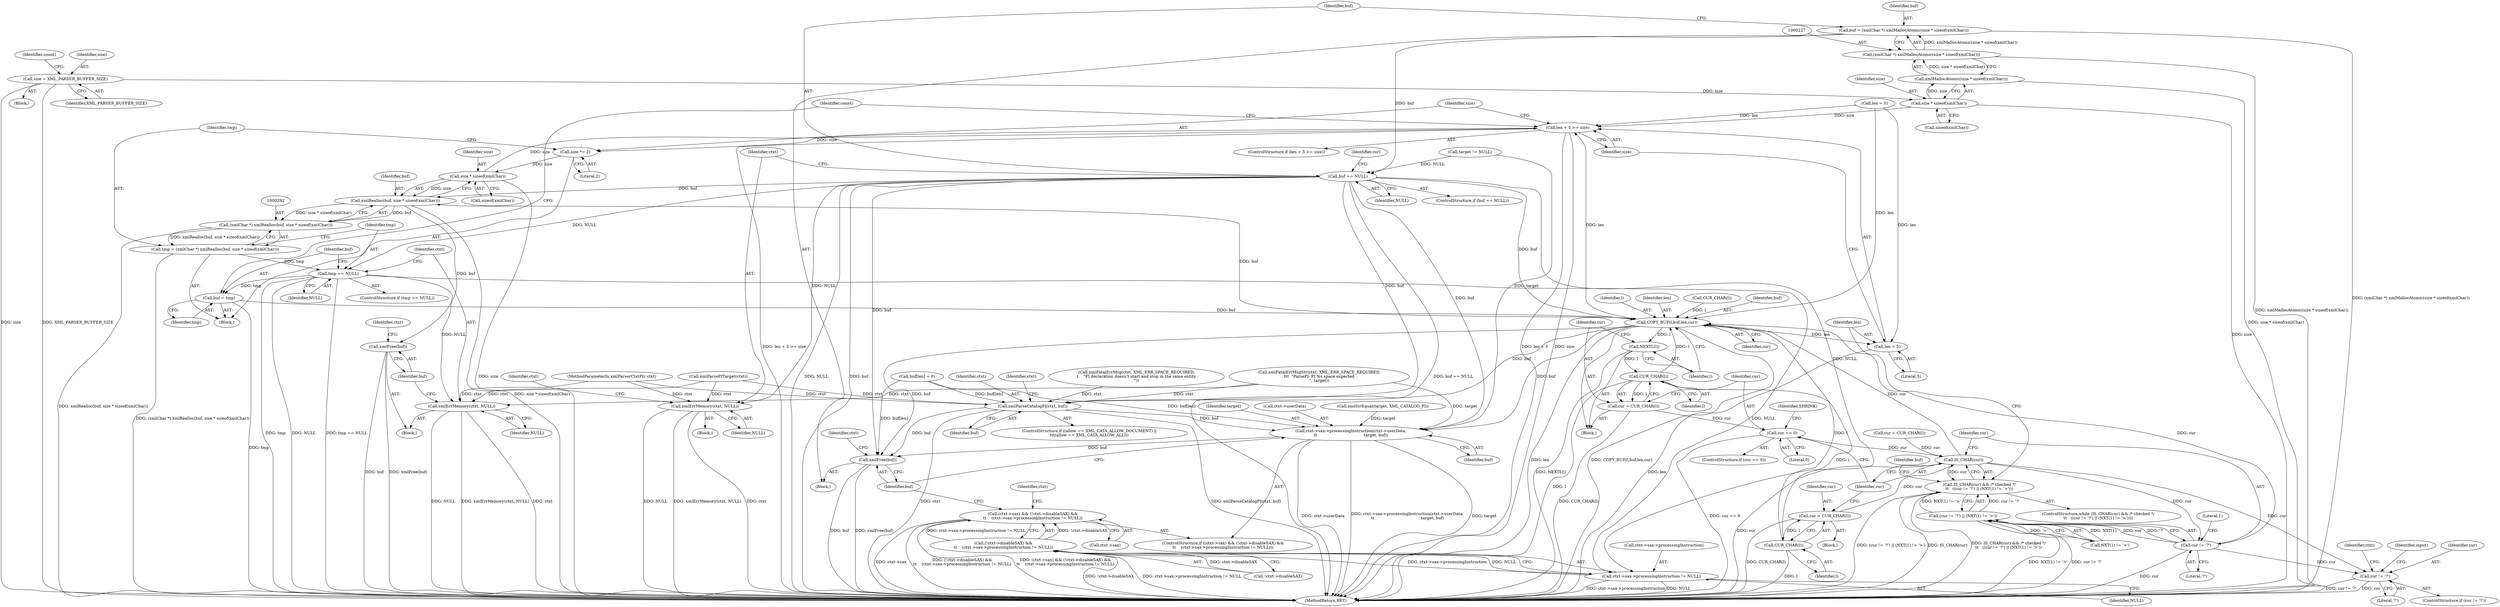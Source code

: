 digraph "0_Chrome_44a637b47793512bfb1d2589d43b8dc492a97629_0@integer" {
"1000224" [label="(Call,buf = (xmlChar *) xmlMallocAtomic(size * sizeof(xmlChar)))"];
"1000226" [label="(Call,(xmlChar *) xmlMallocAtomic(size * sizeof(xmlChar)))"];
"1000228" [label="(Call,xmlMallocAtomic(size * sizeof(xmlChar)))"];
"1000229" [label="(Call,size * sizeof(xmlChar))"];
"1000117" [label="(Call,size = XML_PARSER_BUFFER_SIZE)"];
"1000234" [label="(Call,buf == NULL)"];
"1000238" [label="(Call,xmlErrMemory(ctxt, NULL))"];
"1000293" [label="(Call,xmlRealloc(buf, size * sizeof(xmlChar)))"];
"1000291" [label="(Call,(xmlChar *) xmlRealloc(buf, size * sizeof(xmlChar)))"];
"1000289" [label="(Call,tmp = (xmlChar *) xmlRealloc(buf, size * sizeof(xmlChar)))"];
"1000300" [label="(Call,tmp == NULL)"];
"1000304" [label="(Call,xmlErrMemory(ctxt, NULL))"];
"1000315" [label="(Call,buf = tmp)"];
"1000329" [label="(Call,COPY_BUF(l,buf,len,cur))"];
"1000279" [label="(Call,len + 5 >= size)"];
"1000286" [label="(Call,size *= 2)"];
"1000295" [label="(Call,size * sizeof(xmlChar))"];
"1000280" [label="(Call,len + 5)"];
"1000334" [label="(Call,NEXTL(l))"];
"1000338" [label="(Call,CUR_CHAR(l))"];
"1000336" [label="(Call,cur = CUR_CHAR(l))"];
"1000341" [label="(Call,cur == 0)"];
"1000267" [label="(Call,IS_CHAR(cur))"];
"1000266" [label="(Call,IS_CHAR(cur) && /* checked */\n\t\t   ((cur != '?') || (NXT(1) != '>')))"];
"1000270" [label="(Call,cur != '?')"];
"1000269" [label="(Call,(cur != '?') || (NXT(1) != '>'))"];
"1000357" [label="(Call,cur != '?')"];
"1000349" [label="(Call,CUR_CHAR(l))"];
"1000347" [label="(Call,cur = CUR_CHAR(l))"];
"1000406" [label="(Call,xmlParseCatalogPI(ctxt, buf))"];
"1000426" [label="(Call,ctxt->sax->processingInstruction(ctxt->userData,\n\t\t                                     target, buf))"];
"1000432" [label="(Call,xmlFree(buf))"];
"1000419" [label="(Call,ctxt->sax->processingInstruction != NULL)"];
"1000414" [label="(Call,(!ctxt->disableSAX) &&\n\t\t    (ctxt->sax->processingInstruction != NULL))"];
"1000410" [label="(Call,(ctxt->sax) && (!ctxt->disableSAX) &&\n\t\t    (ctxt->sax->processingInstruction != NULL))"];
"1000307" [label="(Call,xmlFree(buf))"];
"1000265" [label="(ControlStructure,while (IS_CHAR(cur) && /* checked */\n\t\t   ((cur != '?') || (NXT(1) != '>'))))"];
"1000117" [label="(Call,size = XML_PARSER_BUFFER_SIZE)"];
"1000308" [label="(Identifier,buf)"];
"1000235" [label="(Identifier,buf)"];
"1000243" [label="(Identifier,ctxt)"];
"1000340" [label="(ControlStructure,if (cur == 0))"];
"1000288" [label="(Literal,2)"];
"1000375" [label="(Call,xmlFatalErrMsg(ctxt, XML_ERR_SPACE_REQUIRED,\n\t    \"PI declaration doesn't start and stop in the same entity\n\"))"];
"1000295" [label="(Call,size * sizeof(xmlChar))"];
"1000286" [label="(Call,size *= 2)"];
"1000451" [label="(MethodReturn,RET)"];
"1000293" [label="(Call,xmlRealloc(buf, size * sizeof(xmlChar)))"];
"1000362" [label="(Identifier,ctxt)"];
"1000230" [label="(Identifier,size)"];
"1000304" [label="(Call,xmlErrMemory(ctxt, NULL))"];
"1000345" [label="(Identifier,SHRINK)"];
"1000336" [label="(Call,cur = CUR_CHAR(l))"];
"1000415" [label="(Call,!ctxt->disableSAX)"];
"1000271" [label="(Identifier,cur)"];
"1000330" [label="(Identifier,l)"];
"1000162" [label="(Call,target != NULL)"];
"1000290" [label="(Identifier,tmp)"];
"1000433" [label="(Identifier,buf)"];
"1000226" [label="(Call,(xmlChar *) xmlMallocAtomic(size * sizeof(xmlChar)))"];
"1000307" [label="(Call,xmlFree(buf))"];
"1000277" [label="(Block,)"];
"1000302" [label="(Identifier,NULL)"];
"1000359" [label="(Literal,'?')"];
"1000297" [label="(Call,sizeof(xmlChar))"];
"1000356" [label="(ControlStructure,if (cur != '?'))"];
"1000266" [label="(Call,IS_CHAR(cur) && /* checked */\n\t\t   ((cur != '?') || (NXT(1) != '>')))"];
"1000275" [label="(Literal,1)"];
"1000236" [label="(Identifier,NULL)"];
"1000311" [label="(Identifier,ctxt)"];
"1000118" [label="(Identifier,size)"];
"1000319" [label="(Identifier,count)"];
"1000255" [label="(Call,xmlFatalErrMsgStr(ctxt, XML_ERR_SPACE_REQUIRED,\n\t\t\t  \"ParsePI: PI %s space expected\n\", target))"];
"1000432" [label="(Call,xmlFree(buf))"];
"1000428" [label="(Identifier,ctxt)"];
"1000370" [label="(Identifier,input)"];
"1000159" [label="(Call,xmlParsePITarget(ctxt))"];
"1000349" [label="(Call,CUR_CHAR(l))"];
"1000165" [label="(Block,)"];
"1000238" [label="(Call,xmlErrMemory(ctxt, NULL))"];
"1000224" [label="(Call,buf = (xmlChar *) xmlMallocAtomic(size * sizeof(xmlChar)))"];
"1000231" [label="(Call,sizeof(xmlChar))"];
"1000353" [label="(Identifier,buf)"];
"1000344" [label="(Block,)"];
"1000280" [label="(Call,len + 5)"];
"1000234" [label="(Call,buf == NULL)"];
"1000329" [label="(Call,COPY_BUF(l,buf,len,cur))"];
"1000357" [label="(Call,cur != '?')"];
"1000351" [label="(Call,buf[len] = 0)"];
"1000430" [label="(Identifier,target)"];
"1000126" [label="(Identifier,count)"];
"1000268" [label="(Identifier,cur)"];
"1000443" [label="(Identifier,ctxt)"];
"1000279" [label="(Call,len + 5 >= size)"];
"1000106" [label="(MethodParameterIn,xmlParserCtxtPtr ctxt)"];
"1000315" [label="(Call,buf = tmp)"];
"1000299" [label="(ControlStructure,if (tmp == NULL))"];
"1000237" [label="(Block,)"];
"1000332" [label="(Identifier,len)"];
"1000425" [label="(Identifier,NULL)"];
"1000270" [label="(Call,cur != '?')"];
"1000426" [label="(Call,ctxt->sax->processingInstruction(ctxt->userData,\n\t\t                                     target, buf))"];
"1000240" [label="(Identifier,NULL)"];
"1000113" [label="(Call,len = 0)"];
"1000431" [label="(Identifier,buf)"];
"1000300" [label="(Call,tmp == NULL)"];
"1000407" [label="(Identifier,ctxt)"];
"1000411" [label="(Call,ctxt->sax)"];
"1000408" [label="(Identifier,buf)"];
"1000342" [label="(Identifier,cur)"];
"1000419" [label="(Call,ctxt->sax->processingInstruction != NULL)"];
"1000406" [label="(Call,xmlParseCatalogPI(ctxt, buf))"];
"1000263" [label="(Call,CUR_CHAR(l))"];
"1000272" [label="(Literal,'?')"];
"1000294" [label="(Identifier,buf)"];
"1000335" [label="(Identifier,l)"];
"1000239" [label="(Identifier,ctxt)"];
"1000348" [label="(Identifier,cur)"];
"1000334" [label="(Call,NEXTL(l))"];
"1000317" [label="(Identifier,tmp)"];
"1000107" [label="(Block,)"];
"1000233" [label="(ControlStructure,if (buf == NULL))"];
"1000296" [label="(Identifier,size)"];
"1000316" [label="(Identifier,buf)"];
"1000248" [label="(Identifier,cur)"];
"1000338" [label="(Call,CUR_CHAR(l))"];
"1000305" [label="(Identifier,ctxt)"];
"1000420" [label="(Call,ctxt->sax->processingInstruction)"];
"1000343" [label="(Literal,0)"];
"1000283" [label="(Identifier,size)"];
"1000410" [label="(Call,(ctxt->sax) && (!ctxt->disableSAX) &&\n\t\t    (ctxt->sax->processingInstruction != NULL))"];
"1000267" [label="(Call,IS_CHAR(cur))"];
"1000291" [label="(Call,(xmlChar *) xmlRealloc(buf, size * sizeof(xmlChar)))"];
"1000303" [label="(Block,)"];
"1000278" [label="(ControlStructure,if (len + 5 >= size))"];
"1000347" [label="(Call,cur = CUR_CHAR(l))"];
"1000333" [label="(Identifier,cur)"];
"1000225" [label="(Identifier,buf)"];
"1000119" [label="(Identifier,XML_PARSER_BUFFER_SIZE)"];
"1000284" [label="(Block,)"];
"1000427" [label="(Call,ctxt->userData)"];
"1000398" [label="(ControlStructure,if ((allow == XML_CATA_ALLOW_DOCUMENT) ||\n\t\t\t(allow == XML_CATA_ALLOW_ALL)))"];
"1000301" [label="(Identifier,tmp)"];
"1000281" [label="(Identifier,len)"];
"1000390" [label="(Call,xmlStrEqual(target, XML_CATALOG_PI))"];
"1000306" [label="(Identifier,NULL)"];
"1000269" [label="(Call,(cur != '?') || (NXT(1) != '>'))"];
"1000282" [label="(Literal,5)"];
"1000287" [label="(Identifier,size)"];
"1000339" [label="(Identifier,l)"];
"1000350" [label="(Identifier,l)"];
"1000228" [label="(Call,xmlMallocAtomic(size * sizeof(xmlChar)))"];
"1000273" [label="(Call,NXT(1) != '>')"];
"1000289" [label="(Call,tmp = (xmlChar *) xmlRealloc(buf, size * sizeof(xmlChar)))"];
"1000358" [label="(Identifier,cur)"];
"1000337" [label="(Identifier,cur)"];
"1000414" [label="(Call,(!ctxt->disableSAX) &&\n\t\t    (ctxt->sax->processingInstruction != NULL))"];
"1000261" [label="(Call,cur = CUR_CHAR(l))"];
"1000341" [label="(Call,cur == 0)"];
"1000331" [label="(Identifier,buf)"];
"1000412" [label="(Identifier,ctxt)"];
"1000409" [label="(ControlStructure,if ((ctxt->sax) && (!ctxt->disableSAX) &&\n\t\t    (ctxt->sax->processingInstruction != NULL)))"];
"1000229" [label="(Call,size * sizeof(xmlChar))"];
"1000224" -> "1000165"  [label="AST: "];
"1000224" -> "1000226"  [label="CFG: "];
"1000225" -> "1000224"  [label="AST: "];
"1000226" -> "1000224"  [label="AST: "];
"1000235" -> "1000224"  [label="CFG: "];
"1000224" -> "1000451"  [label="DDG: (xmlChar *) xmlMallocAtomic(size * sizeof(xmlChar))"];
"1000226" -> "1000224"  [label="DDG: xmlMallocAtomic(size * sizeof(xmlChar))"];
"1000224" -> "1000234"  [label="DDG: buf"];
"1000226" -> "1000228"  [label="CFG: "];
"1000227" -> "1000226"  [label="AST: "];
"1000228" -> "1000226"  [label="AST: "];
"1000226" -> "1000451"  [label="DDG: xmlMallocAtomic(size * sizeof(xmlChar))"];
"1000228" -> "1000226"  [label="DDG: size * sizeof(xmlChar)"];
"1000228" -> "1000229"  [label="CFG: "];
"1000229" -> "1000228"  [label="AST: "];
"1000228" -> "1000451"  [label="DDG: size * sizeof(xmlChar)"];
"1000229" -> "1000228"  [label="DDG: size"];
"1000229" -> "1000231"  [label="CFG: "];
"1000230" -> "1000229"  [label="AST: "];
"1000231" -> "1000229"  [label="AST: "];
"1000229" -> "1000451"  [label="DDG: size"];
"1000117" -> "1000229"  [label="DDG: size"];
"1000229" -> "1000279"  [label="DDG: size"];
"1000117" -> "1000107"  [label="AST: "];
"1000117" -> "1000119"  [label="CFG: "];
"1000118" -> "1000117"  [label="AST: "];
"1000119" -> "1000117"  [label="AST: "];
"1000126" -> "1000117"  [label="CFG: "];
"1000117" -> "1000451"  [label="DDG: size"];
"1000117" -> "1000451"  [label="DDG: XML_PARSER_BUFFER_SIZE"];
"1000234" -> "1000233"  [label="AST: "];
"1000234" -> "1000236"  [label="CFG: "];
"1000235" -> "1000234"  [label="AST: "];
"1000236" -> "1000234"  [label="AST: "];
"1000239" -> "1000234"  [label="CFG: "];
"1000248" -> "1000234"  [label="CFG: "];
"1000234" -> "1000451"  [label="DDG: NULL"];
"1000234" -> "1000451"  [label="DDG: buf"];
"1000234" -> "1000451"  [label="DDG: buf == NULL"];
"1000162" -> "1000234"  [label="DDG: NULL"];
"1000234" -> "1000238"  [label="DDG: NULL"];
"1000234" -> "1000293"  [label="DDG: buf"];
"1000234" -> "1000300"  [label="DDG: NULL"];
"1000234" -> "1000329"  [label="DDG: buf"];
"1000234" -> "1000406"  [label="DDG: buf"];
"1000234" -> "1000419"  [label="DDG: NULL"];
"1000234" -> "1000426"  [label="DDG: buf"];
"1000234" -> "1000432"  [label="DDG: buf"];
"1000238" -> "1000237"  [label="AST: "];
"1000238" -> "1000240"  [label="CFG: "];
"1000239" -> "1000238"  [label="AST: "];
"1000240" -> "1000238"  [label="AST: "];
"1000243" -> "1000238"  [label="CFG: "];
"1000238" -> "1000451"  [label="DDG: ctxt"];
"1000238" -> "1000451"  [label="DDG: NULL"];
"1000238" -> "1000451"  [label="DDG: xmlErrMemory(ctxt, NULL)"];
"1000159" -> "1000238"  [label="DDG: ctxt"];
"1000106" -> "1000238"  [label="DDG: ctxt"];
"1000293" -> "1000291"  [label="AST: "];
"1000293" -> "1000295"  [label="CFG: "];
"1000294" -> "1000293"  [label="AST: "];
"1000295" -> "1000293"  [label="AST: "];
"1000291" -> "1000293"  [label="CFG: "];
"1000293" -> "1000451"  [label="DDG: size * sizeof(xmlChar)"];
"1000293" -> "1000291"  [label="DDG: buf"];
"1000293" -> "1000291"  [label="DDG: size * sizeof(xmlChar)"];
"1000329" -> "1000293"  [label="DDG: buf"];
"1000295" -> "1000293"  [label="DDG: size"];
"1000293" -> "1000307"  [label="DDG: buf"];
"1000291" -> "1000289"  [label="AST: "];
"1000292" -> "1000291"  [label="AST: "];
"1000289" -> "1000291"  [label="CFG: "];
"1000291" -> "1000451"  [label="DDG: xmlRealloc(buf, size * sizeof(xmlChar))"];
"1000291" -> "1000289"  [label="DDG: xmlRealloc(buf, size * sizeof(xmlChar))"];
"1000289" -> "1000284"  [label="AST: "];
"1000290" -> "1000289"  [label="AST: "];
"1000301" -> "1000289"  [label="CFG: "];
"1000289" -> "1000451"  [label="DDG: (xmlChar *) xmlRealloc(buf, size * sizeof(xmlChar))"];
"1000289" -> "1000300"  [label="DDG: tmp"];
"1000300" -> "1000299"  [label="AST: "];
"1000300" -> "1000302"  [label="CFG: "];
"1000301" -> "1000300"  [label="AST: "];
"1000302" -> "1000300"  [label="AST: "];
"1000305" -> "1000300"  [label="CFG: "];
"1000316" -> "1000300"  [label="CFG: "];
"1000300" -> "1000451"  [label="DDG: tmp"];
"1000300" -> "1000451"  [label="DDG: NULL"];
"1000300" -> "1000451"  [label="DDG: tmp == NULL"];
"1000300" -> "1000304"  [label="DDG: NULL"];
"1000300" -> "1000315"  [label="DDG: tmp"];
"1000300" -> "1000419"  [label="DDG: NULL"];
"1000304" -> "1000303"  [label="AST: "];
"1000304" -> "1000306"  [label="CFG: "];
"1000305" -> "1000304"  [label="AST: "];
"1000306" -> "1000304"  [label="AST: "];
"1000308" -> "1000304"  [label="CFG: "];
"1000304" -> "1000451"  [label="DDG: xmlErrMemory(ctxt, NULL)"];
"1000304" -> "1000451"  [label="DDG: ctxt"];
"1000304" -> "1000451"  [label="DDG: NULL"];
"1000159" -> "1000304"  [label="DDG: ctxt"];
"1000255" -> "1000304"  [label="DDG: ctxt"];
"1000106" -> "1000304"  [label="DDG: ctxt"];
"1000315" -> "1000284"  [label="AST: "];
"1000315" -> "1000317"  [label="CFG: "];
"1000316" -> "1000315"  [label="AST: "];
"1000317" -> "1000315"  [label="AST: "];
"1000319" -> "1000315"  [label="CFG: "];
"1000315" -> "1000451"  [label="DDG: tmp"];
"1000315" -> "1000329"  [label="DDG: buf"];
"1000329" -> "1000277"  [label="AST: "];
"1000329" -> "1000333"  [label="CFG: "];
"1000330" -> "1000329"  [label="AST: "];
"1000331" -> "1000329"  [label="AST: "];
"1000332" -> "1000329"  [label="AST: "];
"1000333" -> "1000329"  [label="AST: "];
"1000335" -> "1000329"  [label="CFG: "];
"1000329" -> "1000451"  [label="DDG: len"];
"1000329" -> "1000451"  [label="DDG: COPY_BUF(l,buf,len,cur)"];
"1000329" -> "1000279"  [label="DDG: len"];
"1000329" -> "1000280"  [label="DDG: len"];
"1000338" -> "1000329"  [label="DDG: l"];
"1000263" -> "1000329"  [label="DDG: l"];
"1000349" -> "1000329"  [label="DDG: l"];
"1000113" -> "1000329"  [label="DDG: len"];
"1000267" -> "1000329"  [label="DDG: cur"];
"1000270" -> "1000329"  [label="DDG: cur"];
"1000329" -> "1000334"  [label="DDG: l"];
"1000329" -> "1000406"  [label="DDG: buf"];
"1000329" -> "1000426"  [label="DDG: buf"];
"1000329" -> "1000432"  [label="DDG: buf"];
"1000279" -> "1000278"  [label="AST: "];
"1000279" -> "1000283"  [label="CFG: "];
"1000280" -> "1000279"  [label="AST: "];
"1000283" -> "1000279"  [label="AST: "];
"1000287" -> "1000279"  [label="CFG: "];
"1000319" -> "1000279"  [label="CFG: "];
"1000279" -> "1000451"  [label="DDG: len + 5"];
"1000279" -> "1000451"  [label="DDG: size"];
"1000279" -> "1000451"  [label="DDG: len + 5 >= size"];
"1000113" -> "1000279"  [label="DDG: len"];
"1000295" -> "1000279"  [label="DDG: size"];
"1000279" -> "1000286"  [label="DDG: size"];
"1000286" -> "1000284"  [label="AST: "];
"1000286" -> "1000288"  [label="CFG: "];
"1000287" -> "1000286"  [label="AST: "];
"1000288" -> "1000286"  [label="AST: "];
"1000290" -> "1000286"  [label="CFG: "];
"1000286" -> "1000295"  [label="DDG: size"];
"1000295" -> "1000297"  [label="CFG: "];
"1000296" -> "1000295"  [label="AST: "];
"1000297" -> "1000295"  [label="AST: "];
"1000295" -> "1000451"  [label="DDG: size"];
"1000280" -> "1000282"  [label="CFG: "];
"1000281" -> "1000280"  [label="AST: "];
"1000282" -> "1000280"  [label="AST: "];
"1000283" -> "1000280"  [label="CFG: "];
"1000280" -> "1000451"  [label="DDG: len"];
"1000113" -> "1000280"  [label="DDG: len"];
"1000334" -> "1000277"  [label="AST: "];
"1000334" -> "1000335"  [label="CFG: "];
"1000335" -> "1000334"  [label="AST: "];
"1000337" -> "1000334"  [label="CFG: "];
"1000334" -> "1000451"  [label="DDG: NEXTL(l)"];
"1000334" -> "1000338"  [label="DDG: l"];
"1000338" -> "1000336"  [label="AST: "];
"1000338" -> "1000339"  [label="CFG: "];
"1000339" -> "1000338"  [label="AST: "];
"1000336" -> "1000338"  [label="CFG: "];
"1000338" -> "1000451"  [label="DDG: l"];
"1000338" -> "1000336"  [label="DDG: l"];
"1000338" -> "1000349"  [label="DDG: l"];
"1000336" -> "1000277"  [label="AST: "];
"1000337" -> "1000336"  [label="AST: "];
"1000342" -> "1000336"  [label="CFG: "];
"1000336" -> "1000451"  [label="DDG: CUR_CHAR(l)"];
"1000336" -> "1000341"  [label="DDG: cur"];
"1000341" -> "1000340"  [label="AST: "];
"1000341" -> "1000343"  [label="CFG: "];
"1000342" -> "1000341"  [label="AST: "];
"1000343" -> "1000341"  [label="AST: "];
"1000268" -> "1000341"  [label="CFG: "];
"1000345" -> "1000341"  [label="CFG: "];
"1000341" -> "1000451"  [label="DDG: cur == 0"];
"1000341" -> "1000267"  [label="DDG: cur"];
"1000267" -> "1000266"  [label="AST: "];
"1000267" -> "1000268"  [label="CFG: "];
"1000268" -> "1000267"  [label="AST: "];
"1000271" -> "1000267"  [label="CFG: "];
"1000266" -> "1000267"  [label="CFG: "];
"1000267" -> "1000451"  [label="DDG: cur"];
"1000267" -> "1000266"  [label="DDG: cur"];
"1000347" -> "1000267"  [label="DDG: cur"];
"1000261" -> "1000267"  [label="DDG: cur"];
"1000267" -> "1000270"  [label="DDG: cur"];
"1000267" -> "1000357"  [label="DDG: cur"];
"1000266" -> "1000265"  [label="AST: "];
"1000266" -> "1000269"  [label="CFG: "];
"1000269" -> "1000266"  [label="AST: "];
"1000281" -> "1000266"  [label="CFG: "];
"1000353" -> "1000266"  [label="CFG: "];
"1000266" -> "1000451"  [label="DDG: (cur != '?') || (NXT(1) != '>')"];
"1000266" -> "1000451"  [label="DDG: IS_CHAR(cur)"];
"1000266" -> "1000451"  [label="DDG: IS_CHAR(cur) && /* checked */\n\t\t   ((cur != '?') || (NXT(1) != '>'))"];
"1000269" -> "1000266"  [label="DDG: cur != '?'"];
"1000269" -> "1000266"  [label="DDG: NXT(1) != '>'"];
"1000270" -> "1000269"  [label="AST: "];
"1000270" -> "1000272"  [label="CFG: "];
"1000271" -> "1000270"  [label="AST: "];
"1000272" -> "1000270"  [label="AST: "];
"1000275" -> "1000270"  [label="CFG: "];
"1000269" -> "1000270"  [label="CFG: "];
"1000270" -> "1000451"  [label="DDG: cur"];
"1000270" -> "1000269"  [label="DDG: cur"];
"1000270" -> "1000269"  [label="DDG: '?'"];
"1000270" -> "1000357"  [label="DDG: cur"];
"1000269" -> "1000273"  [label="CFG: "];
"1000273" -> "1000269"  [label="AST: "];
"1000269" -> "1000451"  [label="DDG: NXT(1) != '>'"];
"1000269" -> "1000451"  [label="DDG: cur != '?'"];
"1000273" -> "1000269"  [label="DDG: NXT(1)"];
"1000273" -> "1000269"  [label="DDG: '>'"];
"1000357" -> "1000356"  [label="AST: "];
"1000357" -> "1000359"  [label="CFG: "];
"1000358" -> "1000357"  [label="AST: "];
"1000359" -> "1000357"  [label="AST: "];
"1000362" -> "1000357"  [label="CFG: "];
"1000370" -> "1000357"  [label="CFG: "];
"1000357" -> "1000451"  [label="DDG: cur != '?'"];
"1000357" -> "1000451"  [label="DDG: cur"];
"1000349" -> "1000347"  [label="AST: "];
"1000349" -> "1000350"  [label="CFG: "];
"1000350" -> "1000349"  [label="AST: "];
"1000347" -> "1000349"  [label="CFG: "];
"1000349" -> "1000451"  [label="DDG: l"];
"1000349" -> "1000347"  [label="DDG: l"];
"1000347" -> "1000344"  [label="AST: "];
"1000348" -> "1000347"  [label="AST: "];
"1000268" -> "1000347"  [label="CFG: "];
"1000347" -> "1000451"  [label="DDG: CUR_CHAR(l)"];
"1000406" -> "1000398"  [label="AST: "];
"1000406" -> "1000408"  [label="CFG: "];
"1000407" -> "1000406"  [label="AST: "];
"1000408" -> "1000406"  [label="AST: "];
"1000412" -> "1000406"  [label="CFG: "];
"1000406" -> "1000451"  [label="DDG: ctxt"];
"1000406" -> "1000451"  [label="DDG: xmlParseCatalogPI(ctxt, buf)"];
"1000375" -> "1000406"  [label="DDG: ctxt"];
"1000159" -> "1000406"  [label="DDG: ctxt"];
"1000255" -> "1000406"  [label="DDG: ctxt"];
"1000106" -> "1000406"  [label="DDG: ctxt"];
"1000351" -> "1000406"  [label="DDG: buf[len]"];
"1000406" -> "1000426"  [label="DDG: buf"];
"1000406" -> "1000432"  [label="DDG: buf"];
"1000426" -> "1000409"  [label="AST: "];
"1000426" -> "1000431"  [label="CFG: "];
"1000427" -> "1000426"  [label="AST: "];
"1000430" -> "1000426"  [label="AST: "];
"1000431" -> "1000426"  [label="AST: "];
"1000433" -> "1000426"  [label="CFG: "];
"1000426" -> "1000451"  [label="DDG: ctxt->userData"];
"1000426" -> "1000451"  [label="DDG: ctxt->sax->processingInstruction(ctxt->userData,\n\t\t                                     target, buf)"];
"1000426" -> "1000451"  [label="DDG: target"];
"1000255" -> "1000426"  [label="DDG: target"];
"1000390" -> "1000426"  [label="DDG: target"];
"1000162" -> "1000426"  [label="DDG: target"];
"1000351" -> "1000426"  [label="DDG: buf[len]"];
"1000426" -> "1000432"  [label="DDG: buf"];
"1000432" -> "1000165"  [label="AST: "];
"1000432" -> "1000433"  [label="CFG: "];
"1000433" -> "1000432"  [label="AST: "];
"1000443" -> "1000432"  [label="CFG: "];
"1000432" -> "1000451"  [label="DDG: xmlFree(buf)"];
"1000432" -> "1000451"  [label="DDG: buf"];
"1000351" -> "1000432"  [label="DDG: buf[len]"];
"1000419" -> "1000414"  [label="AST: "];
"1000419" -> "1000425"  [label="CFG: "];
"1000420" -> "1000419"  [label="AST: "];
"1000425" -> "1000419"  [label="AST: "];
"1000414" -> "1000419"  [label="CFG: "];
"1000419" -> "1000451"  [label="DDG: ctxt->sax->processingInstruction"];
"1000419" -> "1000451"  [label="DDG: NULL"];
"1000419" -> "1000414"  [label="DDG: ctxt->sax->processingInstruction"];
"1000419" -> "1000414"  [label="DDG: NULL"];
"1000414" -> "1000410"  [label="AST: "];
"1000414" -> "1000415"  [label="CFG: "];
"1000415" -> "1000414"  [label="AST: "];
"1000410" -> "1000414"  [label="CFG: "];
"1000414" -> "1000451"  [label="DDG: !ctxt->disableSAX"];
"1000414" -> "1000451"  [label="DDG: ctxt->sax->processingInstruction != NULL"];
"1000414" -> "1000410"  [label="DDG: !ctxt->disableSAX"];
"1000414" -> "1000410"  [label="DDG: ctxt->sax->processingInstruction != NULL"];
"1000415" -> "1000414"  [label="DDG: ctxt->disableSAX"];
"1000410" -> "1000409"  [label="AST: "];
"1000410" -> "1000411"  [label="CFG: "];
"1000411" -> "1000410"  [label="AST: "];
"1000428" -> "1000410"  [label="CFG: "];
"1000433" -> "1000410"  [label="CFG: "];
"1000410" -> "1000451"  [label="DDG: ctxt->sax"];
"1000410" -> "1000451"  [label="DDG: (!ctxt->disableSAX) &&\n\t\t    (ctxt->sax->processingInstruction != NULL)"];
"1000410" -> "1000451"  [label="DDG: (ctxt->sax) && (!ctxt->disableSAX) &&\n\t\t    (ctxt->sax->processingInstruction != NULL)"];
"1000307" -> "1000303"  [label="AST: "];
"1000307" -> "1000308"  [label="CFG: "];
"1000308" -> "1000307"  [label="AST: "];
"1000311" -> "1000307"  [label="CFG: "];
"1000307" -> "1000451"  [label="DDG: xmlFree(buf)"];
"1000307" -> "1000451"  [label="DDG: buf"];
}

